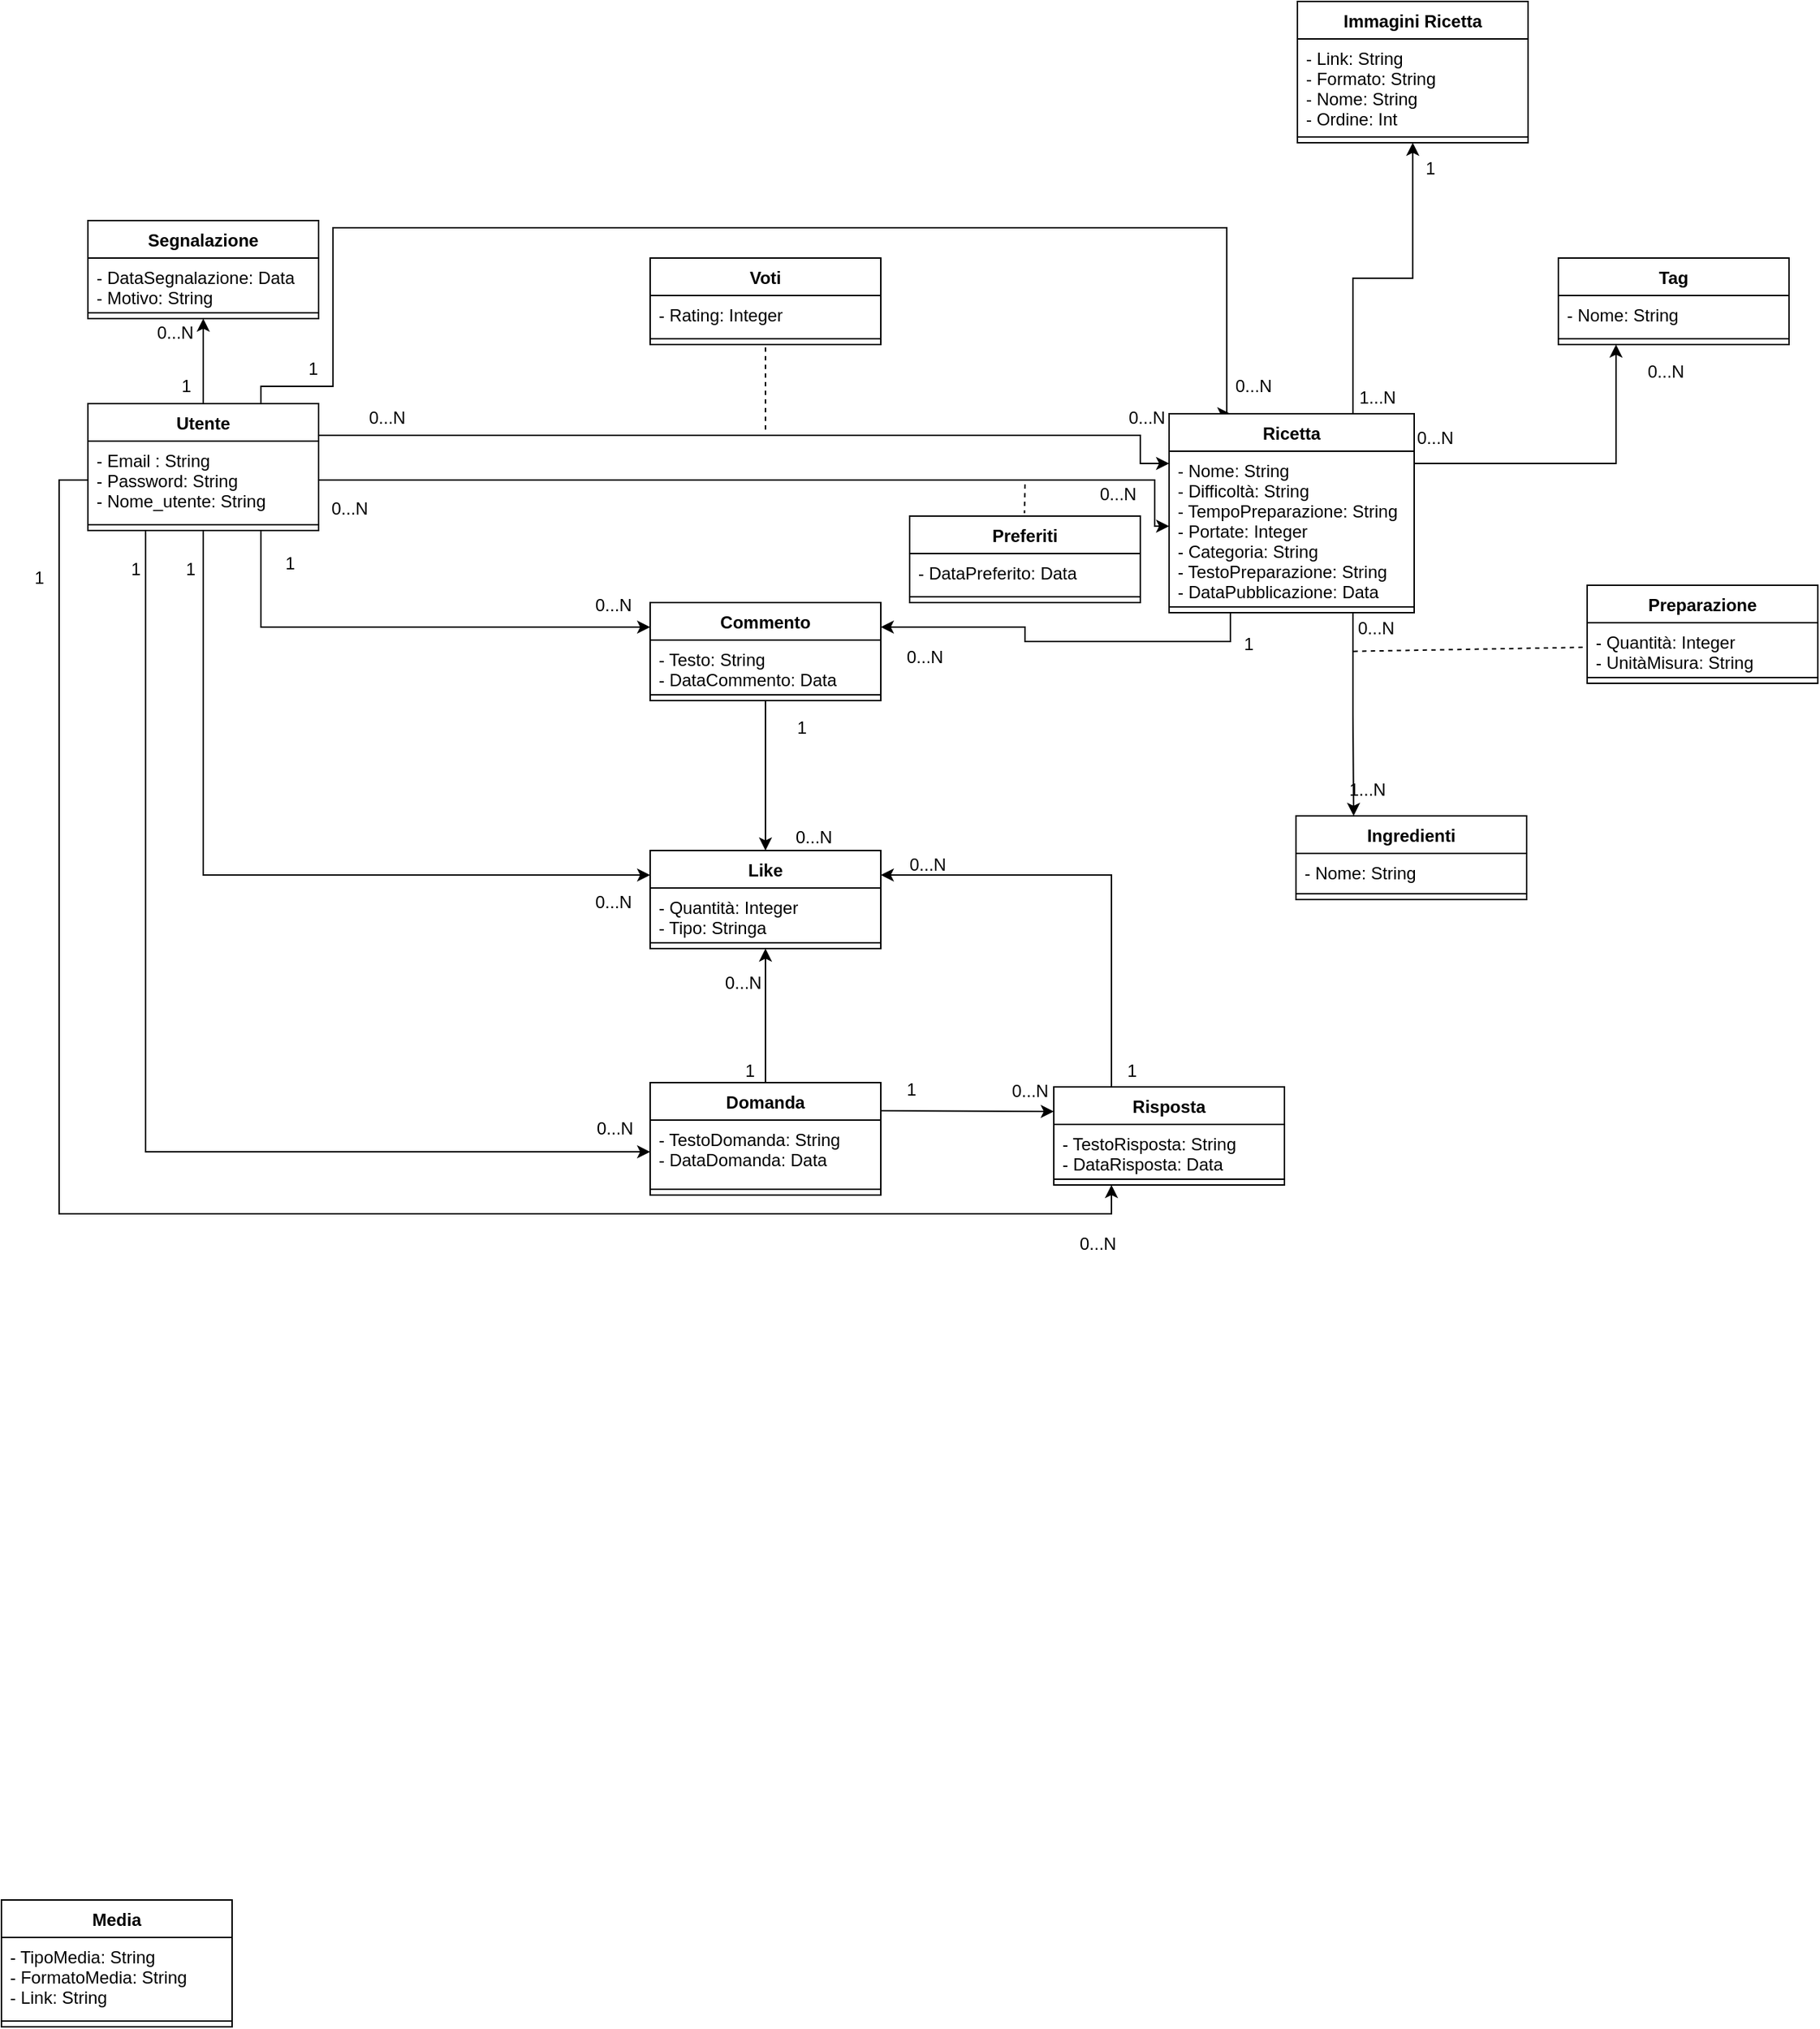 <mxfile version="10.6.5" type="device"><diagram id="XpXjDNt-3Lndr2vm-Jvw" name="Page-1"><mxGraphModel dx="1188" dy="2991" grid="1" gridSize="10" guides="1" tooltips="1" connect="1" arrows="1" fold="1" page="1" pageScale="1" pageWidth="1654" pageHeight="2336" math="0" shadow="0"><root><mxCell id="0"/><mxCell id="1" parent="0"/><mxCell id="xp0NEgEFZa0FCV6qBXXA-51" style="edgeStyle=orthogonalEdgeStyle;rounded=0;orthogonalLoop=1;jettySize=auto;html=1;exitX=1;exitY=0.25;exitDx=0;exitDy=0;entryX=0;entryY=0.25;entryDx=0;entryDy=0;" parent="1" source="xp0NEgEFZa0FCV6qBXXA-1" target="xp0NEgEFZa0FCV6qBXXA-5" edge="1"><mxGeometry relative="1" as="geometry"><Array as="points"><mxPoint x="810" y="214"/><mxPoint x="810" y="234"/></Array></mxGeometry></mxCell><mxCell id="xp0NEgEFZa0FCV6qBXXA-63" style="edgeStyle=orthogonalEdgeStyle;rounded=0;orthogonalLoop=1;jettySize=auto;html=1;exitX=0.75;exitY=1;exitDx=0;exitDy=0;entryX=0;entryY=0.25;entryDx=0;entryDy=0;" parent="1" source="xp0NEgEFZa0FCV6qBXXA-1" target="xp0NEgEFZa0FCV6qBXXA-9" edge="1"><mxGeometry relative="1" as="geometry"/></mxCell><mxCell id="xp0NEgEFZa0FCV6qBXXA-66" style="edgeStyle=orthogonalEdgeStyle;rounded=0;orthogonalLoop=1;jettySize=auto;html=1;exitX=0.5;exitY=1;exitDx=0;exitDy=0;entryX=0;entryY=0.25;entryDx=0;entryDy=0;" parent="1" source="xp0NEgEFZa0FCV6qBXXA-1" target="xp0NEgEFZa0FCV6qBXXA-13" edge="1"><mxGeometry relative="1" as="geometry"/></mxCell><mxCell id="xp0NEgEFZa0FCV6qBXXA-76" style="edgeStyle=orthogonalEdgeStyle;rounded=0;orthogonalLoop=1;jettySize=auto;html=1;exitX=0.5;exitY=0;exitDx=0;exitDy=0;entryX=0.5;entryY=1;entryDx=0;entryDy=0;" parent="1" source="xp0NEgEFZa0FCV6qBXXA-1" target="xp0NEgEFZa0FCV6qBXXA-33" edge="1"><mxGeometry relative="1" as="geometry"/></mxCell><mxCell id="xp0NEgEFZa0FCV6qBXXA-88" style="edgeStyle=orthogonalEdgeStyle;rounded=0;orthogonalLoop=1;jettySize=auto;html=1;exitX=0.75;exitY=0;exitDx=0;exitDy=0;entryX=0.25;entryY=0;entryDx=0;entryDy=0;" parent="1" source="xp0NEgEFZa0FCV6qBXXA-1" target="xp0NEgEFZa0FCV6qBXXA-5" edge="1"><mxGeometry relative="1" as="geometry"><Array as="points"><mxPoint x="200" y="180"/><mxPoint x="250" y="180"/><mxPoint x="250" y="70"/><mxPoint x="870" y="70"/></Array></mxGeometry></mxCell><mxCell id="fRyMFQYkiwxpKiQndbeK-6" style="edgeStyle=orthogonalEdgeStyle;rounded=0;orthogonalLoop=1;jettySize=auto;html=1;exitX=0.25;exitY=1;exitDx=0;exitDy=0;entryX=0;entryY=0.5;entryDx=0;entryDy=0;" parent="1" source="xp0NEgEFZa0FCV6qBXXA-1" target="xp0NEgEFZa0FCV6qBXXA-38" edge="1"><mxGeometry relative="1" as="geometry"/></mxCell><mxCell id="xp0NEgEFZa0FCV6qBXXA-1" value="Utente" style="swimlane;fontStyle=1;align=center;verticalAlign=top;childLayout=stackLayout;horizontal=1;startSize=26;horizontalStack=0;resizeParent=1;resizeParentMax=0;resizeLast=0;collapsible=1;marginBottom=0;" parent="1" vertex="1"><mxGeometry x="80" y="192" width="160" height="88" as="geometry"/></mxCell><mxCell id="xp0NEgEFZa0FCV6qBXXA-2" value="- Email : String&#xA;- Password: String&#xA;- Nome_utente: String&#xA;" style="text;strokeColor=none;fillColor=none;align=left;verticalAlign=top;spacingLeft=4;spacingRight=4;overflow=hidden;rotatable=0;points=[[0,0.5],[1,0.5]];portConstraint=eastwest;" parent="xp0NEgEFZa0FCV6qBXXA-1" vertex="1"><mxGeometry y="26" width="160" height="54" as="geometry"/></mxCell><mxCell id="xp0NEgEFZa0FCV6qBXXA-3" value="" style="line;strokeWidth=1;fillColor=none;align=left;verticalAlign=middle;spacingTop=-1;spacingLeft=3;spacingRight=3;rotatable=0;labelPosition=right;points=[];portConstraint=eastwest;" parent="xp0NEgEFZa0FCV6qBXXA-1" vertex="1"><mxGeometry y="80" width="160" height="8" as="geometry"/></mxCell><mxCell id="xp0NEgEFZa0FCV6qBXXA-57" style="edgeStyle=orthogonalEdgeStyle;rounded=0;orthogonalLoop=1;jettySize=auto;html=1;exitX=0.75;exitY=1;exitDx=0;exitDy=0;entryX=0.25;entryY=0;entryDx=0;entryDy=0;" parent="1" source="xp0NEgEFZa0FCV6qBXXA-5" target="xp0NEgEFZa0FCV6qBXXA-21" edge="1"><mxGeometry relative="1" as="geometry"/></mxCell><mxCell id="xp0NEgEFZa0FCV6qBXXA-64" style="edgeStyle=orthogonalEdgeStyle;rounded=0;orthogonalLoop=1;jettySize=auto;html=1;exitX=0.25;exitY=1;exitDx=0;exitDy=0;entryX=1;entryY=0.25;entryDx=0;entryDy=0;" parent="1" source="xp0NEgEFZa0FCV6qBXXA-5" target="xp0NEgEFZa0FCV6qBXXA-9" edge="1"><mxGeometry relative="1" as="geometry"/></mxCell><mxCell id="xp0NEgEFZa0FCV6qBXXA-78" style="edgeStyle=orthogonalEdgeStyle;rounded=0;orthogonalLoop=1;jettySize=auto;html=1;exitX=1;exitY=0.25;exitDx=0;exitDy=0;entryX=0.25;entryY=1;entryDx=0;entryDy=0;" parent="1" source="xp0NEgEFZa0FCV6qBXXA-5" target="xp0NEgEFZa0FCV6qBXXA-25" edge="1"><mxGeometry relative="1" as="geometry"/></mxCell><mxCell id="4UnbL6Nu-8qdcva4Nt-v-6" style="edgeStyle=orthogonalEdgeStyle;rounded=0;orthogonalLoop=1;jettySize=auto;html=1;exitX=0.75;exitY=0;exitDx=0;exitDy=0;entryX=0.5;entryY=1;entryDx=0;entryDy=0;" parent="1" source="xp0NEgEFZa0FCV6qBXXA-5" target="4UnbL6Nu-8qdcva4Nt-v-1" edge="1"><mxGeometry relative="1" as="geometry"/></mxCell><mxCell id="xp0NEgEFZa0FCV6qBXXA-5" value="Ricetta" style="swimlane;fontStyle=1;align=center;verticalAlign=top;childLayout=stackLayout;horizontal=1;startSize=26;horizontalStack=0;resizeParent=1;resizeParentMax=0;resizeLast=0;collapsible=1;marginBottom=0;" parent="1" vertex="1"><mxGeometry x="830" y="199" width="170" height="138" as="geometry"/></mxCell><mxCell id="xp0NEgEFZa0FCV6qBXXA-6" value="- Nome: String&#xA;- Difficoltà: String&#xA;- TempoPreparazione: String&#xA;- Portate: Integer&#xA;- Categoria: String&#xA;- TestoPreparazione: String&#xA;- DataPubblicazione: Data&#xA;&#xA;" style="text;strokeColor=none;fillColor=none;align=left;verticalAlign=top;spacingLeft=4;spacingRight=4;overflow=hidden;rotatable=0;points=[[0,0.5],[1,0.5]];portConstraint=eastwest;" parent="xp0NEgEFZa0FCV6qBXXA-5" vertex="1"><mxGeometry y="26" width="170" height="104" as="geometry"/></mxCell><mxCell id="xp0NEgEFZa0FCV6qBXXA-7" value="" style="line;strokeWidth=1;fillColor=none;align=left;verticalAlign=middle;spacingTop=-1;spacingLeft=3;spacingRight=3;rotatable=0;labelPosition=right;points=[];portConstraint=eastwest;" parent="xp0NEgEFZa0FCV6qBXXA-5" vertex="1"><mxGeometry y="130" width="170" height="8" as="geometry"/></mxCell><mxCell id="xp0NEgEFZa0FCV6qBXXA-65" style="edgeStyle=orthogonalEdgeStyle;rounded=0;orthogonalLoop=1;jettySize=auto;html=1;exitX=0.5;exitY=1;exitDx=0;exitDy=0;entryX=0.5;entryY=0;entryDx=0;entryDy=0;" parent="1" source="xp0NEgEFZa0FCV6qBXXA-9" target="xp0NEgEFZa0FCV6qBXXA-13" edge="1"><mxGeometry relative="1" as="geometry"/></mxCell><mxCell id="xp0NEgEFZa0FCV6qBXXA-9" value="Commento" style="swimlane;fontStyle=1;align=center;verticalAlign=top;childLayout=stackLayout;horizontal=1;startSize=26;horizontalStack=0;resizeParent=1;resizeParentMax=0;resizeLast=0;collapsible=1;marginBottom=0;" parent="1" vertex="1"><mxGeometry x="470" y="330" width="160" height="68" as="geometry"/></mxCell><mxCell id="xp0NEgEFZa0FCV6qBXXA-10" value="- Testo: String&#xA;- DataCommento: Data&#xA;" style="text;strokeColor=none;fillColor=none;align=left;verticalAlign=top;spacingLeft=4;spacingRight=4;overflow=hidden;rotatable=0;points=[[0,0.5],[1,0.5]];portConstraint=eastwest;" parent="xp0NEgEFZa0FCV6qBXXA-9" vertex="1"><mxGeometry y="26" width="160" height="34" as="geometry"/></mxCell><mxCell id="xp0NEgEFZa0FCV6qBXXA-11" value="" style="line;strokeWidth=1;fillColor=none;align=left;verticalAlign=middle;spacingTop=-1;spacingLeft=3;spacingRight=3;rotatable=0;labelPosition=right;points=[];portConstraint=eastwest;" parent="xp0NEgEFZa0FCV6qBXXA-9" vertex="1"><mxGeometry y="60" width="160" height="8" as="geometry"/></mxCell><mxCell id="xp0NEgEFZa0FCV6qBXXA-13" value="Like" style="swimlane;fontStyle=1;align=center;verticalAlign=top;childLayout=stackLayout;horizontal=1;startSize=26;horizontalStack=0;resizeParent=1;resizeParentMax=0;resizeLast=0;collapsible=1;marginBottom=0;" parent="1" vertex="1"><mxGeometry x="470" y="502" width="160" height="68" as="geometry"/></mxCell><mxCell id="xp0NEgEFZa0FCV6qBXXA-14" value="- Quantità: Integer&#xA;- Tipo: Stringa&#xA;" style="text;strokeColor=none;fillColor=none;align=left;verticalAlign=top;spacingLeft=4;spacingRight=4;overflow=hidden;rotatable=0;points=[[0,0.5],[1,0.5]];portConstraint=eastwest;" parent="xp0NEgEFZa0FCV6qBXXA-13" vertex="1"><mxGeometry y="26" width="160" height="34" as="geometry"/></mxCell><mxCell id="xp0NEgEFZa0FCV6qBXXA-15" value="" style="line;strokeWidth=1;fillColor=none;align=left;verticalAlign=middle;spacingTop=-1;spacingLeft=3;spacingRight=3;rotatable=0;labelPosition=right;points=[];portConstraint=eastwest;" parent="xp0NEgEFZa0FCV6qBXXA-13" vertex="1"><mxGeometry y="60" width="160" height="8" as="geometry"/></mxCell><mxCell id="xp0NEgEFZa0FCV6qBXXA-17" value="Voti" style="swimlane;fontStyle=1;align=center;verticalAlign=top;childLayout=stackLayout;horizontal=1;startSize=26;horizontalStack=0;resizeParent=1;resizeParentMax=0;resizeLast=0;collapsible=1;marginBottom=0;" parent="1" vertex="1"><mxGeometry x="470" y="91" width="160" height="60" as="geometry"/></mxCell><mxCell id="xp0NEgEFZa0FCV6qBXXA-18" value="- Rating: Integer" style="text;strokeColor=none;fillColor=none;align=left;verticalAlign=top;spacingLeft=4;spacingRight=4;overflow=hidden;rotatable=0;points=[[0,0.5],[1,0.5]];portConstraint=eastwest;" parent="xp0NEgEFZa0FCV6qBXXA-17" vertex="1"><mxGeometry y="26" width="160" height="26" as="geometry"/></mxCell><mxCell id="xp0NEgEFZa0FCV6qBXXA-19" value="" style="line;strokeWidth=1;fillColor=none;align=left;verticalAlign=middle;spacingTop=-1;spacingLeft=3;spacingRight=3;rotatable=0;labelPosition=right;points=[];portConstraint=eastwest;" parent="xp0NEgEFZa0FCV6qBXXA-17" vertex="1"><mxGeometry y="52" width="160" height="8" as="geometry"/></mxCell><mxCell id="xp0NEgEFZa0FCV6qBXXA-21" value="Ingredienti" style="swimlane;fontStyle=1;align=center;verticalAlign=top;childLayout=stackLayout;horizontal=1;startSize=26;horizontalStack=0;resizeParent=1;resizeParentMax=0;resizeLast=0;collapsible=1;marginBottom=0;" parent="1" vertex="1"><mxGeometry x="918" y="478" width="160" height="58" as="geometry"/></mxCell><mxCell id="xp0NEgEFZa0FCV6qBXXA-22" value="- Nome: String&#xA;" style="text;strokeColor=none;fillColor=none;align=left;verticalAlign=top;spacingLeft=4;spacingRight=4;overflow=hidden;rotatable=0;points=[[0,0.5],[1,0.5]];portConstraint=eastwest;" parent="xp0NEgEFZa0FCV6qBXXA-21" vertex="1"><mxGeometry y="26" width="160" height="24" as="geometry"/></mxCell><mxCell id="xp0NEgEFZa0FCV6qBXXA-23" value="" style="line;strokeWidth=1;fillColor=none;align=left;verticalAlign=middle;spacingTop=-1;spacingLeft=3;spacingRight=3;rotatable=0;labelPosition=right;points=[];portConstraint=eastwest;" parent="xp0NEgEFZa0FCV6qBXXA-21" vertex="1"><mxGeometry y="50" width="160" height="8" as="geometry"/></mxCell><mxCell id="xp0NEgEFZa0FCV6qBXXA-25" value="Tag" style="swimlane;fontStyle=1;align=center;verticalAlign=top;childLayout=stackLayout;horizontal=1;startSize=26;horizontalStack=0;resizeParent=1;resizeParentMax=0;resizeLast=0;collapsible=1;marginBottom=0;" parent="1" vertex="1"><mxGeometry x="1100" y="91" width="160" height="60" as="geometry"/></mxCell><mxCell id="xp0NEgEFZa0FCV6qBXXA-26" value="- Nome: String" style="text;strokeColor=none;fillColor=none;align=left;verticalAlign=top;spacingLeft=4;spacingRight=4;overflow=hidden;rotatable=0;points=[[0,0.5],[1,0.5]];portConstraint=eastwest;" parent="xp0NEgEFZa0FCV6qBXXA-25" vertex="1"><mxGeometry y="26" width="160" height="26" as="geometry"/></mxCell><mxCell id="xp0NEgEFZa0FCV6qBXXA-27" value="" style="line;strokeWidth=1;fillColor=none;align=left;verticalAlign=middle;spacingTop=-1;spacingLeft=3;spacingRight=3;rotatable=0;labelPosition=right;points=[];portConstraint=eastwest;" parent="xp0NEgEFZa0FCV6qBXXA-25" vertex="1"><mxGeometry y="52" width="160" height="8" as="geometry"/></mxCell><mxCell id="xp0NEgEFZa0FCV6qBXXA-29" value="Preferiti" style="swimlane;fontStyle=1;align=center;verticalAlign=top;childLayout=stackLayout;horizontal=1;startSize=26;horizontalStack=0;resizeParent=1;resizeParentMax=0;resizeLast=0;collapsible=1;marginBottom=0;" parent="1" vertex="1"><mxGeometry x="650" y="270" width="160" height="60" as="geometry"/></mxCell><mxCell id="xp0NEgEFZa0FCV6qBXXA-30" value="- DataPreferito: Data" style="text;strokeColor=none;fillColor=none;align=left;verticalAlign=top;spacingLeft=4;spacingRight=4;overflow=hidden;rotatable=0;points=[[0,0.5],[1,0.5]];portConstraint=eastwest;" parent="xp0NEgEFZa0FCV6qBXXA-29" vertex="1"><mxGeometry y="26" width="160" height="26" as="geometry"/></mxCell><mxCell id="xp0NEgEFZa0FCV6qBXXA-31" value="" style="line;strokeWidth=1;fillColor=none;align=left;verticalAlign=middle;spacingTop=-1;spacingLeft=3;spacingRight=3;rotatable=0;labelPosition=right;points=[];portConstraint=eastwest;" parent="xp0NEgEFZa0FCV6qBXXA-29" vertex="1"><mxGeometry y="52" width="160" height="8" as="geometry"/></mxCell><mxCell id="xp0NEgEFZa0FCV6qBXXA-33" value="Segnalazione" style="swimlane;fontStyle=1;align=center;verticalAlign=top;childLayout=stackLayout;horizontal=1;startSize=26;horizontalStack=0;resizeParent=1;resizeParentMax=0;resizeLast=0;collapsible=1;marginBottom=0;" parent="1" vertex="1"><mxGeometry x="80" y="65" width="160" height="68" as="geometry"/></mxCell><mxCell id="xp0NEgEFZa0FCV6qBXXA-34" value="- DataSegnalazione: Data&#xA;- Motivo: String&#xA;" style="text;strokeColor=none;fillColor=none;align=left;verticalAlign=top;spacingLeft=4;spacingRight=4;overflow=hidden;rotatable=0;points=[[0,0.5],[1,0.5]];portConstraint=eastwest;" parent="xp0NEgEFZa0FCV6qBXXA-33" vertex="1"><mxGeometry y="26" width="160" height="34" as="geometry"/></mxCell><mxCell id="xp0NEgEFZa0FCV6qBXXA-35" value="" style="line;strokeWidth=1;fillColor=none;align=left;verticalAlign=middle;spacingTop=-1;spacingLeft=3;spacingRight=3;rotatable=0;labelPosition=right;points=[];portConstraint=eastwest;" parent="xp0NEgEFZa0FCV6qBXXA-33" vertex="1"><mxGeometry y="60" width="160" height="8" as="geometry"/></mxCell><mxCell id="xp0NEgEFZa0FCV6qBXXA-73" style="edgeStyle=orthogonalEdgeStyle;rounded=0;orthogonalLoop=1;jettySize=auto;html=1;exitX=1;exitY=0.25;exitDx=0;exitDy=0;entryX=0;entryY=0.25;entryDx=0;entryDy=0;" parent="1" source="xp0NEgEFZa0FCV6qBXXA-37" target="xp0NEgEFZa0FCV6qBXXA-41" edge="1"><mxGeometry relative="1" as="geometry"><Array as="points"><mxPoint x="630" y="683"/></Array></mxGeometry></mxCell><mxCell id="xp0NEgEFZa0FCV6qBXXA-74" style="edgeStyle=orthogonalEdgeStyle;rounded=0;orthogonalLoop=1;jettySize=auto;html=1;exitX=0.5;exitY=0;exitDx=0;exitDy=0;entryX=0.5;entryY=1;entryDx=0;entryDy=0;" parent="1" source="xp0NEgEFZa0FCV6qBXXA-37" target="xp0NEgEFZa0FCV6qBXXA-13" edge="1"><mxGeometry relative="1" as="geometry"/></mxCell><mxCell id="xp0NEgEFZa0FCV6qBXXA-37" value="Domanda" style="swimlane;fontStyle=1;align=center;verticalAlign=top;childLayout=stackLayout;horizontal=1;startSize=26;horizontalStack=0;resizeParent=1;resizeParentMax=0;resizeLast=0;collapsible=1;marginBottom=0;" parent="1" vertex="1"><mxGeometry x="470" y="663" width="160" height="78" as="geometry"/></mxCell><mxCell id="xp0NEgEFZa0FCV6qBXXA-38" value="- TestoDomanda: String&#xA;- DataDomanda: Data&#xA;" style="text;strokeColor=none;fillColor=none;align=left;verticalAlign=top;spacingLeft=4;spacingRight=4;overflow=hidden;rotatable=0;points=[[0,0.5],[1,0.5]];portConstraint=eastwest;" parent="xp0NEgEFZa0FCV6qBXXA-37" vertex="1"><mxGeometry y="26" width="160" height="44" as="geometry"/></mxCell><mxCell id="xp0NEgEFZa0FCV6qBXXA-39" value="" style="line;strokeWidth=1;fillColor=none;align=left;verticalAlign=middle;spacingTop=-1;spacingLeft=3;spacingRight=3;rotatable=0;labelPosition=right;points=[];portConstraint=eastwest;" parent="xp0NEgEFZa0FCV6qBXXA-37" vertex="1"><mxGeometry y="70" width="160" height="8" as="geometry"/></mxCell><mxCell id="xp0NEgEFZa0FCV6qBXXA-75" style="edgeStyle=orthogonalEdgeStyle;rounded=0;orthogonalLoop=1;jettySize=auto;html=1;exitX=0.25;exitY=0;exitDx=0;exitDy=0;entryX=1;entryY=0.25;entryDx=0;entryDy=0;" parent="1" source="xp0NEgEFZa0FCV6qBXXA-41" target="xp0NEgEFZa0FCV6qBXXA-13" edge="1"><mxGeometry relative="1" as="geometry"/></mxCell><mxCell id="xp0NEgEFZa0FCV6qBXXA-41" value="Risposta" style="swimlane;fontStyle=1;align=center;verticalAlign=top;childLayout=stackLayout;horizontal=1;startSize=26;horizontalStack=0;resizeParent=1;resizeParentMax=0;resizeLast=0;collapsible=1;marginBottom=0;" parent="1" vertex="1"><mxGeometry x="750" y="666" width="160" height="68" as="geometry"/></mxCell><mxCell id="xp0NEgEFZa0FCV6qBXXA-42" value="- TestoRisposta: String&#xA;- DataRisposta: Data&#xA;" style="text;strokeColor=none;fillColor=none;align=left;verticalAlign=top;spacingLeft=4;spacingRight=4;overflow=hidden;rotatable=0;points=[[0,0.5],[1,0.5]];portConstraint=eastwest;" parent="xp0NEgEFZa0FCV6qBXXA-41" vertex="1"><mxGeometry y="26" width="160" height="34" as="geometry"/></mxCell><mxCell id="xp0NEgEFZa0FCV6qBXXA-43" value="" style="line;strokeWidth=1;fillColor=none;align=left;verticalAlign=middle;spacingTop=-1;spacingLeft=3;spacingRight=3;rotatable=0;labelPosition=right;points=[];portConstraint=eastwest;" parent="xp0NEgEFZa0FCV6qBXXA-41" vertex="1"><mxGeometry y="60" width="160" height="8" as="geometry"/></mxCell><mxCell id="xp0NEgEFZa0FCV6qBXXA-45" value="Media" style="swimlane;fontStyle=1;align=center;verticalAlign=top;childLayout=stackLayout;horizontal=1;startSize=26;horizontalStack=0;resizeParent=1;resizeParentMax=0;resizeLast=0;collapsible=1;marginBottom=0;" parent="1" vertex="1"><mxGeometry x="20" y="1230" width="160" height="88" as="geometry"/></mxCell><mxCell id="xp0NEgEFZa0FCV6qBXXA-46" value="- TipoMedia: String&#xA;- FormatoMedia: String&#xA;- Link: String&#xA;" style="text;strokeColor=none;fillColor=none;align=left;verticalAlign=top;spacingLeft=4;spacingRight=4;overflow=hidden;rotatable=0;points=[[0,0.5],[1,0.5]];portConstraint=eastwest;" parent="xp0NEgEFZa0FCV6qBXXA-45" vertex="1"><mxGeometry y="26" width="160" height="54" as="geometry"/></mxCell><mxCell id="xp0NEgEFZa0FCV6qBXXA-47" value="" style="line;strokeWidth=1;fillColor=none;align=left;verticalAlign=middle;spacingTop=-1;spacingLeft=3;spacingRight=3;rotatable=0;labelPosition=right;points=[];portConstraint=eastwest;" parent="xp0NEgEFZa0FCV6qBXXA-45" vertex="1"><mxGeometry y="80" width="160" height="8" as="geometry"/></mxCell><mxCell id="xp0NEgEFZa0FCV6qBXXA-55" value="" style="endArrow=none;dashed=1;html=1;entryX=0.5;entryY=1;entryDx=0;entryDy=0;" parent="1" target="xp0NEgEFZa0FCV6qBXXA-17" edge="1"><mxGeometry width="50" height="50" relative="1" as="geometry"><mxPoint x="550" y="210" as="sourcePoint"/><mxPoint x="570" y="290" as="targetPoint"/></mxGeometry></mxCell><mxCell id="xp0NEgEFZa0FCV6qBXXA-56" value="" style="endArrow=none;dashed=1;html=1;entryX=0.5;entryY=0;entryDx=0;entryDy=0;" parent="1" edge="1"><mxGeometry width="50" height="50" relative="1" as="geometry"><mxPoint x="730" y="248" as="sourcePoint"/><mxPoint x="729.667" y="268" as="targetPoint"/></mxGeometry></mxCell><mxCell id="xp0NEgEFZa0FCV6qBXXA-58" value="Preparazione" style="swimlane;fontStyle=1;align=center;verticalAlign=top;childLayout=stackLayout;horizontal=1;startSize=26;horizontalStack=0;resizeParent=1;resizeParentMax=0;resizeLast=0;collapsible=1;marginBottom=0;" parent="1" vertex="1"><mxGeometry x="1120" y="318" width="160" height="68" as="geometry"/></mxCell><mxCell id="xp0NEgEFZa0FCV6qBXXA-59" value="- Quantità: Integer&#xA;- UnitàMisura: String" style="text;strokeColor=none;fillColor=none;align=left;verticalAlign=top;spacingLeft=4;spacingRight=4;overflow=hidden;rotatable=0;points=[[0,0.5],[1,0.5]];portConstraint=eastwest;" parent="xp0NEgEFZa0FCV6qBXXA-58" vertex="1"><mxGeometry y="26" width="160" height="34" as="geometry"/></mxCell><mxCell id="xp0NEgEFZa0FCV6qBXXA-60" value="" style="line;strokeWidth=1;fillColor=none;align=left;verticalAlign=middle;spacingTop=-1;spacingLeft=3;spacingRight=3;rotatable=0;labelPosition=right;points=[];portConstraint=eastwest;" parent="xp0NEgEFZa0FCV6qBXXA-58" vertex="1"><mxGeometry y="60" width="160" height="8" as="geometry"/></mxCell><mxCell id="xp0NEgEFZa0FCV6qBXXA-62" value="" style="endArrow=none;dashed=1;html=1;entryX=0;entryY=0.5;entryDx=0;entryDy=0;exitX=-0.028;exitY=1.291;exitDx=0;exitDy=0;exitPerimeter=0;" parent="1" source="xp0NEgEFZa0FCV6qBXXA-98" target="xp0NEgEFZa0FCV6qBXXA-59" edge="1"><mxGeometry width="50" height="50" relative="1" as="geometry"><mxPoint x="950" y="360" as="sourcePoint"/><mxPoint x="1050" y="350" as="targetPoint"/></mxGeometry></mxCell><mxCell id="xp0NEgEFZa0FCV6qBXXA-79" value="1" style="text;html=1;resizable=0;points=[];autosize=1;align=left;verticalAlign=top;spacingTop=-4;" parent="1" vertex="1"><mxGeometry x="143" y="170" width="20" height="20" as="geometry"/></mxCell><mxCell id="xp0NEgEFZa0FCV6qBXXA-80" value="0...N" style="text;html=1;resizable=0;points=[];autosize=1;align=left;verticalAlign=top;spacingTop=-4;" parent="1" vertex="1"><mxGeometry x="126" y="133" width="40" height="20" as="geometry"/></mxCell><mxCell id="xp0NEgEFZa0FCV6qBXXA-83" value="0...N" style="text;html=1;resizable=0;points=[];autosize=1;align=left;verticalAlign=top;spacingTop=-4;" parent="1" vertex="1"><mxGeometry x="800" y="192" width="40" height="20" as="geometry"/></mxCell><mxCell id="xp0NEgEFZa0FCV6qBXXA-84" value="0...N" style="text;html=1;resizable=0;points=[];autosize=1;align=left;verticalAlign=top;spacingTop=-4;" parent="1" vertex="1"><mxGeometry x="273" y="192" width="40" height="20" as="geometry"/></mxCell><mxCell id="xp0NEgEFZa0FCV6qBXXA-85" style="edgeStyle=orthogonalEdgeStyle;rounded=0;orthogonalLoop=1;jettySize=auto;html=1;exitX=1;exitY=0.5;exitDx=0;exitDy=0;entryX=0;entryY=0.5;entryDx=0;entryDy=0;" parent="1" source="xp0NEgEFZa0FCV6qBXXA-2" target="xp0NEgEFZa0FCV6qBXXA-6" edge="1"><mxGeometry relative="1" as="geometry"><Array as="points"><mxPoint x="820" y="245"/><mxPoint x="820" y="277"/></Array></mxGeometry></mxCell><mxCell id="xp0NEgEFZa0FCV6qBXXA-86" value="0...N" style="text;html=1;resizable=0;points=[];autosize=1;align=left;verticalAlign=top;spacingTop=-4;" parent="1" vertex="1"><mxGeometry x="247" y="255" width="40" height="20" as="geometry"/></mxCell><mxCell id="xp0NEgEFZa0FCV6qBXXA-87" value="0...N" style="text;html=1;resizable=0;points=[];autosize=1;align=left;verticalAlign=top;spacingTop=-4;" parent="1" vertex="1"><mxGeometry x="780" y="245" width="40" height="20" as="geometry"/></mxCell><mxCell id="xp0NEgEFZa0FCV6qBXXA-89" value="1" style="text;html=1;resizable=0;points=[];autosize=1;align=left;verticalAlign=top;spacingTop=-4;" parent="1" vertex="1"><mxGeometry x="231" y="158" width="20" height="20" as="geometry"/></mxCell><mxCell id="xp0NEgEFZa0FCV6qBXXA-90" value="0...N" style="text;html=1;resizable=0;points=[];autosize=1;align=left;verticalAlign=top;spacingTop=-4;" parent="1" vertex="1"><mxGeometry x="874" y="170" width="40" height="20" as="geometry"/></mxCell><mxCell id="xp0NEgEFZa0FCV6qBXXA-91" value="0...N" style="text;html=1;resizable=0;points=[];autosize=1;align=left;verticalAlign=top;spacingTop=-4;" parent="1" vertex="1"><mxGeometry x="1000" y="206" width="40" height="20" as="geometry"/></mxCell><mxCell id="xp0NEgEFZa0FCV6qBXXA-92" value="0...N" style="text;html=1;resizable=0;points=[];autosize=1;align=left;verticalAlign=top;spacingTop=-4;" parent="1" vertex="1"><mxGeometry x="1160" y="160" width="40" height="20" as="geometry"/></mxCell><mxCell id="xp0NEgEFZa0FCV6qBXXA-93" value="1...N" style="text;html=1;resizable=0;points=[];autosize=1;align=left;verticalAlign=top;spacingTop=-4;" parent="1" vertex="1"><mxGeometry x="953" y="450" width="40" height="20" as="geometry"/></mxCell><mxCell id="xp0NEgEFZa0FCV6qBXXA-98" value="0...N" style="text;html=1;resizable=0;points=[];autosize=1;align=left;verticalAlign=top;spacingTop=-4;" parent="1" vertex="1"><mxGeometry x="959" y="338" width="40" height="20" as="geometry"/></mxCell><mxCell id="fRyMFQYkiwxpKiQndbeK-1" value="1" style="text;html=1;resizable=0;points=[];autosize=1;align=left;verticalAlign=top;spacingTop=-4;" parent="1" vertex="1"><mxGeometry x="215" y="293" width="20" height="20" as="geometry"/></mxCell><mxCell id="fRyMFQYkiwxpKiQndbeK-2" value="0...N" style="text;html=1;resizable=0;points=[];autosize=1;align=left;verticalAlign=top;spacingTop=-4;" parent="1" vertex="1"><mxGeometry x="430" y="322" width="40" height="20" as="geometry"/></mxCell><mxCell id="fRyMFQYkiwxpKiQndbeK-4" value="1" style="text;html=1;resizable=0;points=[];autosize=1;align=left;verticalAlign=top;spacingTop=-4;" parent="1" vertex="1"><mxGeometry x="146" y="297" width="20" height="20" as="geometry"/></mxCell><mxCell id="fRyMFQYkiwxpKiQndbeK-5" value="0...N" style="text;html=1;resizable=0;points=[];autosize=1;align=left;verticalAlign=top;spacingTop=-4;" parent="1" vertex="1"><mxGeometry x="430" y="528" width="40" height="20" as="geometry"/></mxCell><mxCell id="fRyMFQYkiwxpKiQndbeK-7" style="edgeStyle=orthogonalEdgeStyle;rounded=0;orthogonalLoop=1;jettySize=auto;html=1;exitX=0;exitY=0.5;exitDx=0;exitDy=0;entryX=0.25;entryY=1;entryDx=0;entryDy=0;" parent="1" source="xp0NEgEFZa0FCV6qBXXA-2" target="xp0NEgEFZa0FCV6qBXXA-41" edge="1"><mxGeometry relative="1" as="geometry"/></mxCell><mxCell id="fRyMFQYkiwxpKiQndbeK-8" value="1" style="text;html=1;resizable=0;points=[];autosize=1;align=left;verticalAlign=top;spacingTop=-4;" parent="1" vertex="1"><mxGeometry x="108" y="297" width="20" height="20" as="geometry"/></mxCell><mxCell id="fRyMFQYkiwxpKiQndbeK-9" value="0...N" style="text;html=1;resizable=0;points=[];autosize=1;align=left;verticalAlign=top;spacingTop=-4;" parent="1" vertex="1"><mxGeometry x="431" y="685" width="40" height="20" as="geometry"/></mxCell><mxCell id="fRyMFQYkiwxpKiQndbeK-10" value="1" style="text;html=1;resizable=0;points=[];autosize=1;align=left;verticalAlign=top;spacingTop=-4;" parent="1" vertex="1"><mxGeometry x="41" y="303" width="20" height="20" as="geometry"/></mxCell><mxCell id="fRyMFQYkiwxpKiQndbeK-11" value="0...N" style="text;html=1;resizable=0;points=[];autosize=1;align=left;verticalAlign=top;spacingTop=-4;" parent="1" vertex="1"><mxGeometry x="766" y="765" width="40" height="20" as="geometry"/></mxCell><mxCell id="fRyMFQYkiwxpKiQndbeK-12" value="1" style="text;html=1;resizable=0;points=[];autosize=1;align=left;verticalAlign=top;spacingTop=-4;" parent="1" vertex="1"><mxGeometry x="646" y="658" width="20" height="20" as="geometry"/></mxCell><mxCell id="fRyMFQYkiwxpKiQndbeK-13" value="0...N" style="text;html=1;resizable=0;points=[];autosize=1;align=left;verticalAlign=top;spacingTop=-4;" parent="1" vertex="1"><mxGeometry x="719" y="659" width="40" height="20" as="geometry"/></mxCell><mxCell id="fRyMFQYkiwxpKiQndbeK-14" value="1" style="text;html=1;resizable=0;points=[];autosize=1;align=left;verticalAlign=top;spacingTop=-4;" parent="1" vertex="1"><mxGeometry x="534" y="645" width="20" height="20" as="geometry"/></mxCell><mxCell id="fRyMFQYkiwxpKiQndbeK-15" value="0...N" style="text;html=1;resizable=0;points=[];autosize=1;align=left;verticalAlign=top;spacingTop=-4;" parent="1" vertex="1"><mxGeometry x="520" y="584" width="40" height="20" as="geometry"/></mxCell><mxCell id="fRyMFQYkiwxpKiQndbeK-16" value="1" style="text;html=1;resizable=0;points=[];autosize=1;align=left;verticalAlign=top;spacingTop=-4;" parent="1" vertex="1"><mxGeometry x="799" y="645" width="20" height="20" as="geometry"/></mxCell><mxCell id="fRyMFQYkiwxpKiQndbeK-17" value="0...N" style="text;html=1;resizable=0;points=[];autosize=1;align=left;verticalAlign=top;spacingTop=-4;" parent="1" vertex="1"><mxGeometry x="648" y="502" width="40" height="20" as="geometry"/></mxCell><mxCell id="fRyMFQYkiwxpKiQndbeK-18" value="1" style="text;html=1;resizable=0;points=[];autosize=1;align=left;verticalAlign=top;spacingTop=-4;" parent="1" vertex="1"><mxGeometry x="570" y="407" width="20" height="20" as="geometry"/></mxCell><mxCell id="fRyMFQYkiwxpKiQndbeK-19" value="0...N" style="text;html=1;resizable=0;points=[];autosize=1;align=left;verticalAlign=top;spacingTop=-4;" parent="1" vertex="1"><mxGeometry x="569" y="483" width="40" height="20" as="geometry"/></mxCell><mxCell id="fRyMFQYkiwxpKiQndbeK-20" value="1" style="text;html=1;resizable=0;points=[];autosize=1;align=left;verticalAlign=top;spacingTop=-4;" parent="1" vertex="1"><mxGeometry x="880" y="349" width="20" height="20" as="geometry"/></mxCell><mxCell id="fRyMFQYkiwxpKiQndbeK-21" value="0...N" style="text;html=1;resizable=0;points=[];autosize=1;align=left;verticalAlign=top;spacingTop=-4;" parent="1" vertex="1"><mxGeometry x="646" y="358" width="40" height="20" as="geometry"/></mxCell><mxCell id="4UnbL6Nu-8qdcva4Nt-v-1" value="Immagini Ricetta" style="swimlane;fontStyle=1;align=center;verticalAlign=top;childLayout=stackLayout;horizontal=1;startSize=26;horizontalStack=0;resizeParent=1;resizeParentMax=0;resizeLast=0;collapsible=1;marginBottom=0;" parent="1" vertex="1"><mxGeometry x="919" y="-87" width="160" height="98" as="geometry"/></mxCell><mxCell id="4UnbL6Nu-8qdcva4Nt-v-2" value="- Link: String&#xA;- Formato: String&#xA;- Nome: String&#xA;- Ordine: Int&#xA;" style="text;strokeColor=none;fillColor=none;align=left;verticalAlign=top;spacingLeft=4;spacingRight=4;overflow=hidden;rotatable=0;points=[[0,0.5],[1,0.5]];portConstraint=eastwest;" parent="4UnbL6Nu-8qdcva4Nt-v-1" vertex="1"><mxGeometry y="26" width="160" height="64" as="geometry"/></mxCell><mxCell id="4UnbL6Nu-8qdcva4Nt-v-3" value="" style="line;strokeWidth=1;fillColor=none;align=left;verticalAlign=middle;spacingTop=-1;spacingLeft=3;spacingRight=3;rotatable=0;labelPosition=right;points=[];portConstraint=eastwest;" parent="4UnbL6Nu-8qdcva4Nt-v-1" vertex="1"><mxGeometry y="90" width="160" height="8" as="geometry"/></mxCell><mxCell id="4UnbL6Nu-8qdcva4Nt-v-7" value="1...N" style="text;html=1;resizable=0;points=[];autosize=1;align=left;verticalAlign=top;spacingTop=-4;" parent="1" vertex="1"><mxGeometry x="960" y="178" width="40" height="20" as="geometry"/></mxCell><mxCell id="4UnbL6Nu-8qdcva4Nt-v-8" value="1" style="text;html=1;resizable=0;points=[];autosize=1;align=left;verticalAlign=top;spacingTop=-4;" parent="1" vertex="1"><mxGeometry x="1006" y="19" width="20" height="20" as="geometry"/></mxCell></root></mxGraphModel></diagram></mxfile>
